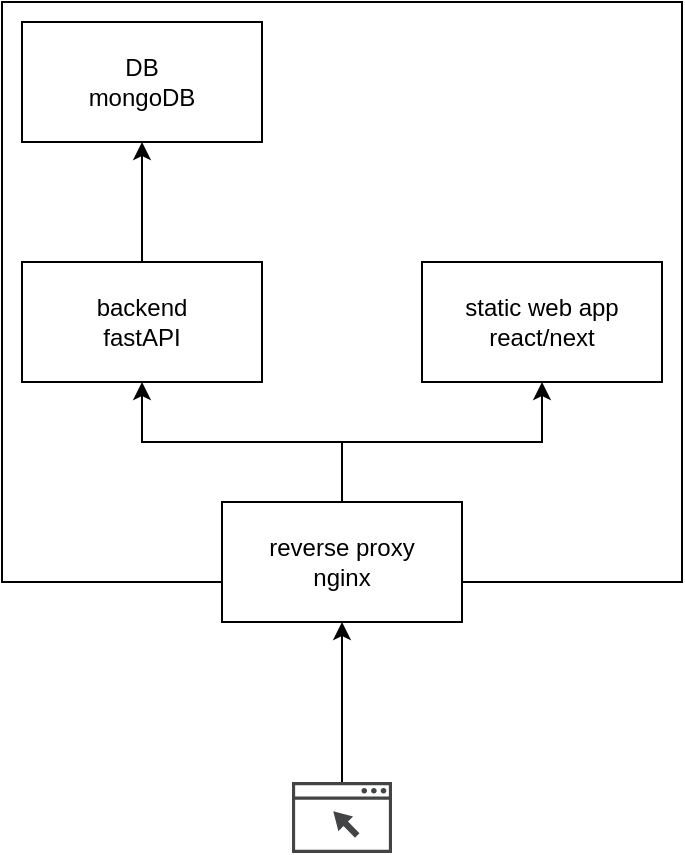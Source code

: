 <mxfile>
    <diagram name="Page-1" id="o3gwdUlLTqoy0njUdUUL">
        <mxGraphModel dx="707" dy="414" grid="1" gridSize="10" guides="1" tooltips="1" connect="1" arrows="1" fold="1" page="1" pageScale="1" pageWidth="1150" pageHeight="1100" math="0" shadow="0">
            <root>
                <mxCell id="0"/>
                <mxCell id="1" parent="0"/>
                <mxCell id="2" value="" style="rounded=0;whiteSpace=wrap;html=1;" vertex="1" parent="1">
                    <mxGeometry x="370" y="90" width="340" height="290" as="geometry"/>
                </mxCell>
                <mxCell id="MVr1C8NM_50j-N8FwCV2-1" value="&lt;div&gt;DB&lt;/div&gt;mongoDB" style="rounded=0;whiteSpace=wrap;html=1;" parent="1" vertex="1">
                    <mxGeometry x="380" y="100" width="120" height="60" as="geometry"/>
                </mxCell>
                <mxCell id="MVr1C8NM_50j-N8FwCV2-6" style="edgeStyle=orthogonalEdgeStyle;rounded=0;orthogonalLoop=1;jettySize=auto;html=1;entryX=0.5;entryY=1;entryDx=0;entryDy=0;" parent="1" source="MVr1C8NM_50j-N8FwCV2-2" target="MVr1C8NM_50j-N8FwCV2-3" edge="1">
                    <mxGeometry relative="1" as="geometry"/>
                </mxCell>
                <mxCell id="MVr1C8NM_50j-N8FwCV2-7" style="edgeStyle=orthogonalEdgeStyle;rounded=0;orthogonalLoop=1;jettySize=auto;html=1;entryX=0.5;entryY=1;entryDx=0;entryDy=0;" parent="1" source="MVr1C8NM_50j-N8FwCV2-2" target="MVr1C8NM_50j-N8FwCV2-4" edge="1">
                    <mxGeometry relative="1" as="geometry"/>
                </mxCell>
                <mxCell id="MVr1C8NM_50j-N8FwCV2-2" value="&lt;div&gt;reverse proxy&lt;/div&gt;nginx" style="rounded=0;whiteSpace=wrap;html=1;" parent="1" vertex="1">
                    <mxGeometry x="480" y="340" width="120" height="60" as="geometry"/>
                </mxCell>
                <mxCell id="MVr1C8NM_50j-N8FwCV2-5" value="" style="edgeStyle=orthogonalEdgeStyle;rounded=0;orthogonalLoop=1;jettySize=auto;html=1;" parent="1" source="MVr1C8NM_50j-N8FwCV2-3" target="MVr1C8NM_50j-N8FwCV2-1" edge="1">
                    <mxGeometry relative="1" as="geometry"/>
                </mxCell>
                <mxCell id="MVr1C8NM_50j-N8FwCV2-3" value="&lt;div&gt;backend&lt;/div&gt;fastAPI" style="rounded=0;whiteSpace=wrap;html=1;" parent="1" vertex="1">
                    <mxGeometry x="380" y="220" width="120" height="60" as="geometry"/>
                </mxCell>
                <mxCell id="MVr1C8NM_50j-N8FwCV2-4" value="&lt;div&gt;static web app&lt;/div&gt;react/next" style="rounded=0;whiteSpace=wrap;html=1;" parent="1" vertex="1">
                    <mxGeometry x="580" y="220" width="120" height="60" as="geometry"/>
                </mxCell>
                <mxCell id="MVr1C8NM_50j-N8FwCV2-9" style="edgeStyle=orthogonalEdgeStyle;rounded=0;orthogonalLoop=1;jettySize=auto;html=1;" parent="1" source="MVr1C8NM_50j-N8FwCV2-8" target="MVr1C8NM_50j-N8FwCV2-2" edge="1">
                    <mxGeometry relative="1" as="geometry"/>
                </mxCell>
                <mxCell id="MVr1C8NM_50j-N8FwCV2-8" value="" style="sketch=0;pointerEvents=1;shadow=0;dashed=0;html=1;strokeColor=none;fillColor=#434445;aspect=fixed;labelPosition=center;verticalLabelPosition=bottom;verticalAlign=top;align=center;outlineConnect=0;shape=mxgraph.vvd.web_browser;" parent="1" vertex="1">
                    <mxGeometry x="515" y="480" width="50" height="35.5" as="geometry"/>
                </mxCell>
            </root>
        </mxGraphModel>
    </diagram>
</mxfile>